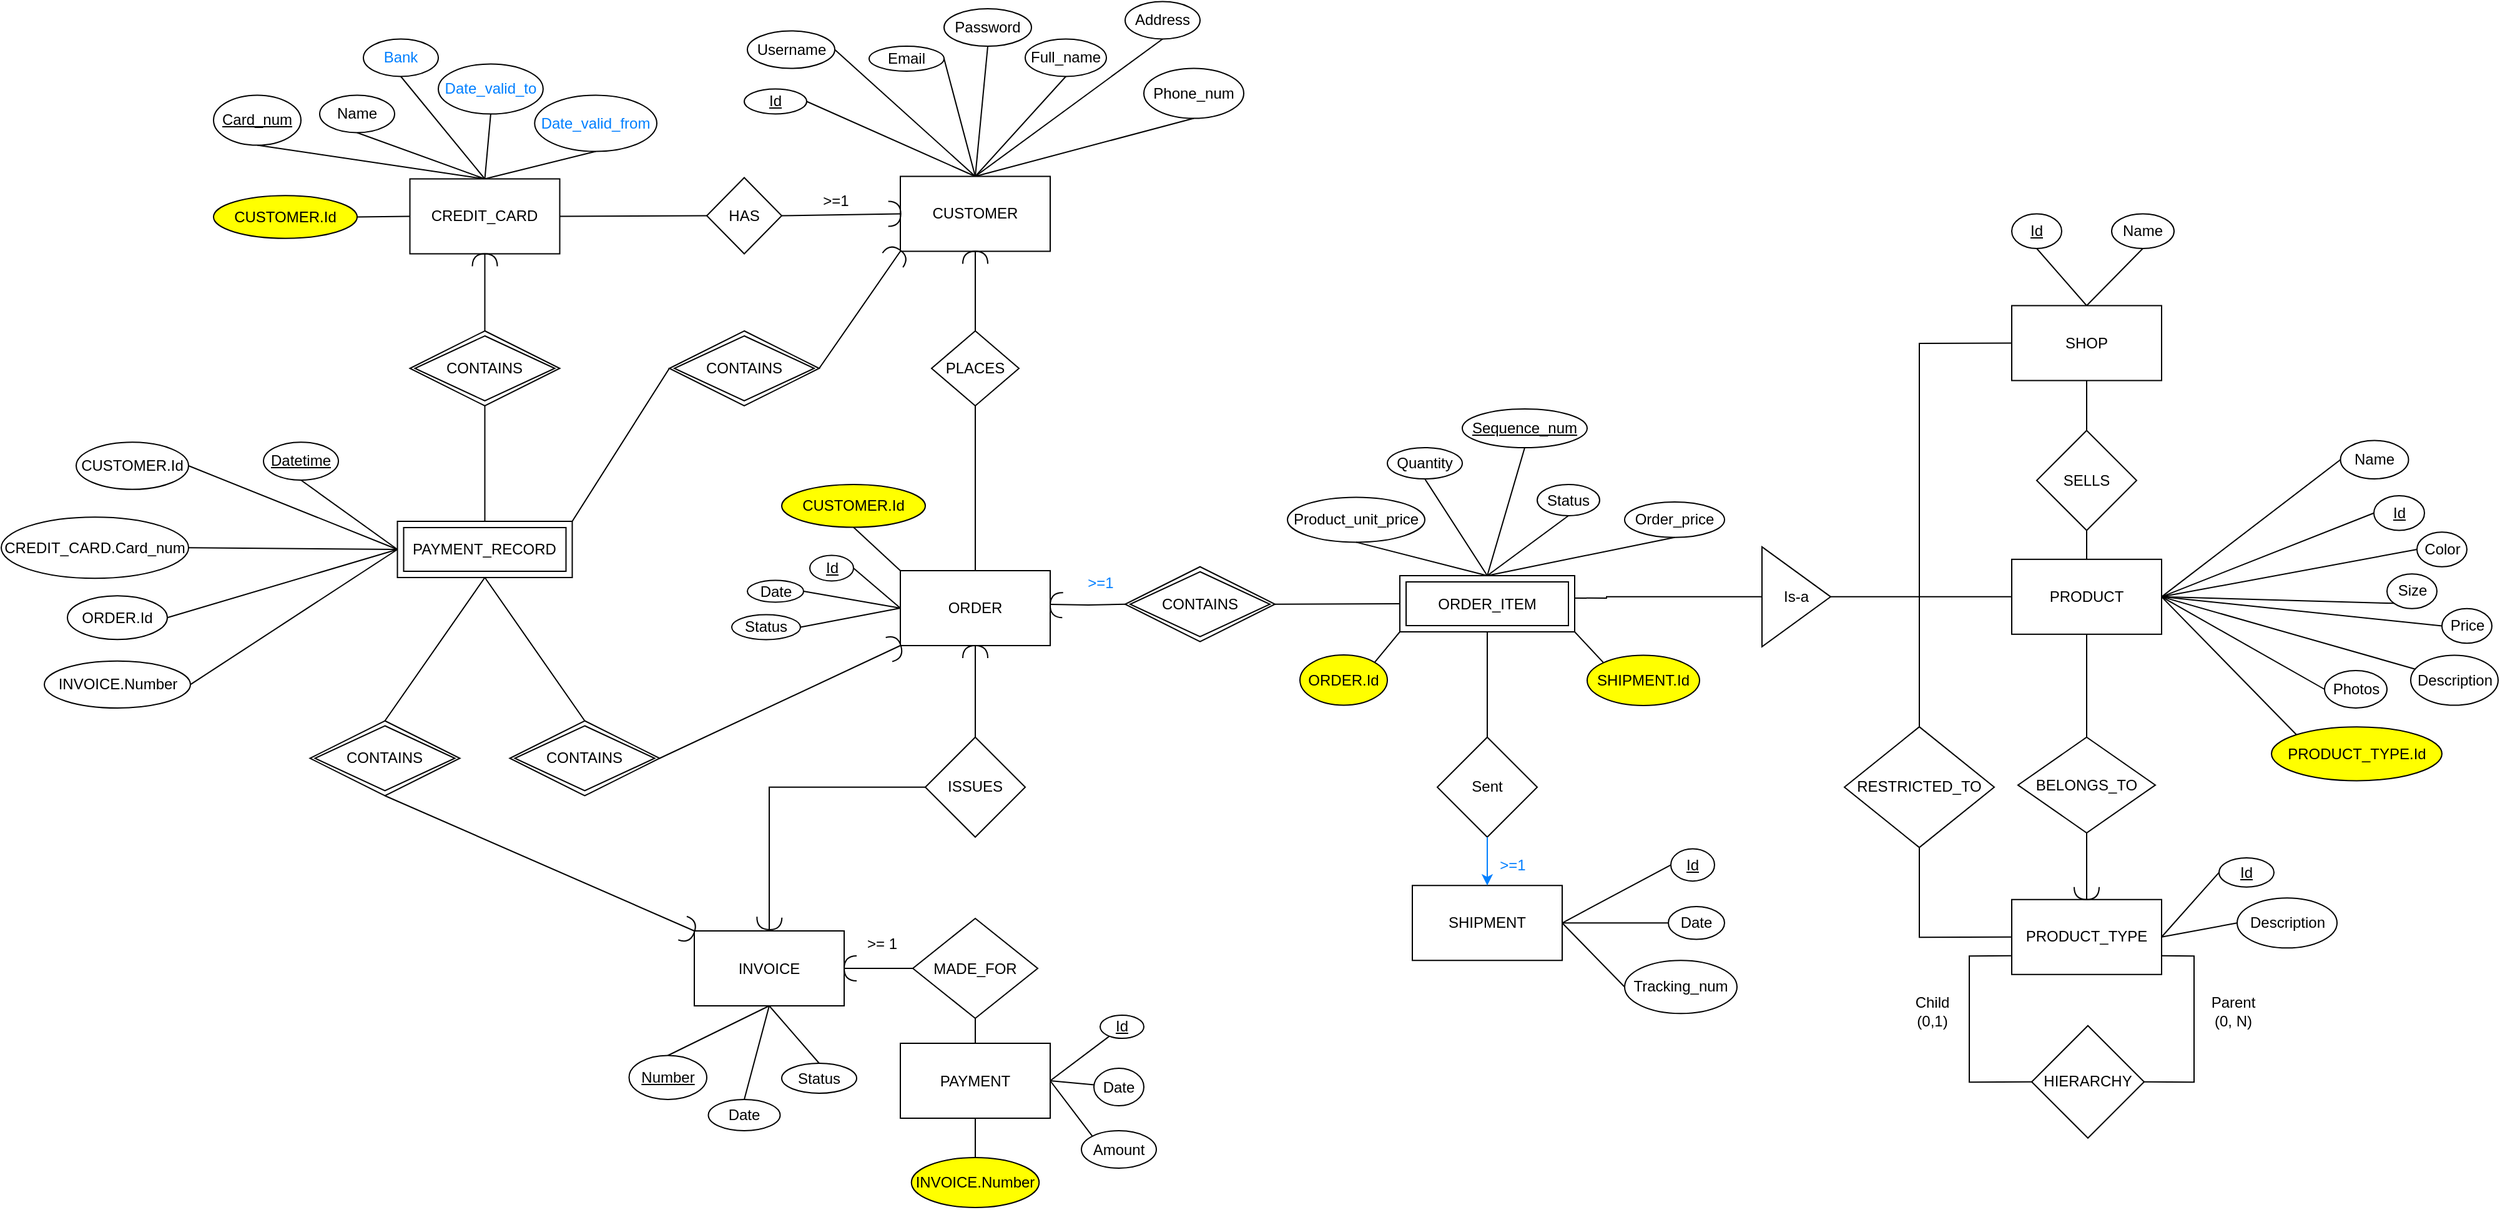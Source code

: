 <mxfile version="14.9.6" type="device"><diagram name="Page-1" id="e7e014a7-5840-1c2e-5031-d8a46d1fe8dd"><mxGraphModel dx="3764" dy="1518" grid="1" gridSize="10" guides="1" tooltips="1" connect="1" arrows="1" fold="1" page="1" pageScale="1" pageWidth="1169" pageHeight="826" background="none" math="0" shadow="0"><root><mxCell id="0"/><mxCell id="1" parent="0"/><mxCell id="BIAA3tRsBqz8I-IRi0Bk-136" style="edgeStyle=none;orthogonalLoop=1;jettySize=auto;html=1;exitX=0.5;exitY=0;exitDx=0;exitDy=0;entryX=0.5;entryY=1;entryDx=0;entryDy=0;endArrow=none;" parent="1" source="BIAA3tRsBqz8I-IRi0Bk-1" target="BIAA3tRsBqz8I-IRi0Bk-128" edge="1"><mxGeometry relative="1" as="geometry"/></mxCell><mxCell id="BIAA3tRsBqz8I-IRi0Bk-182" style="edgeStyle=none;orthogonalLoop=1;jettySize=auto;html=1;exitX=0.5;exitY=0;exitDx=0;exitDy=0;entryX=0.5;entryY=1;entryDx=0;entryDy=0;endArrow=none;" parent="1" source="BIAA3tRsBqz8I-IRi0Bk-1" target="BIAA3tRsBqz8I-IRi0Bk-129" edge="1"><mxGeometry relative="1" as="geometry"/></mxCell><mxCell id="BIAA3tRsBqz8I-IRi0Bk-184" style="edgeStyle=none;orthogonalLoop=1;jettySize=auto;html=1;exitX=0.5;exitY=0;exitDx=0;exitDy=0;entryX=1;entryY=0.5;entryDx=0;entryDy=0;endArrow=none;" parent="1" source="BIAA3tRsBqz8I-IRi0Bk-1" target="BIAA3tRsBqz8I-IRi0Bk-27" edge="1"><mxGeometry relative="1" as="geometry"/></mxCell><mxCell id="BIAA3tRsBqz8I-IRi0Bk-187" style="edgeStyle=none;orthogonalLoop=1;jettySize=auto;html=1;exitX=0.5;exitY=0;exitDx=0;exitDy=0;entryX=1;entryY=0.5;entryDx=0;entryDy=0;endArrow=none;" parent="1" source="BIAA3tRsBqz8I-IRi0Bk-1" target="BIAA3tRsBqz8I-IRi0Bk-26" edge="1"><mxGeometry relative="1" as="geometry"/></mxCell><mxCell id="BIAA3tRsBqz8I-IRi0Bk-188" style="edgeStyle=none;orthogonalLoop=1;jettySize=auto;html=1;exitX=0.5;exitY=0;exitDx=0;exitDy=0;entryX=0.5;entryY=1;entryDx=0;entryDy=0;endArrow=none;" parent="1" source="BIAA3tRsBqz8I-IRi0Bk-1" target="BIAA3tRsBqz8I-IRi0Bk-130" edge="1"><mxGeometry relative="1" as="geometry"/></mxCell><mxCell id="BIAA3tRsBqz8I-IRi0Bk-189" style="edgeStyle=none;orthogonalLoop=1;jettySize=auto;html=1;exitX=0.5;exitY=0;exitDx=0;exitDy=0;entryX=1;entryY=0.5;entryDx=0;entryDy=0;endArrow=none;" parent="1" source="BIAA3tRsBqz8I-IRi0Bk-1" target="BIAA3tRsBqz8I-IRi0Bk-6" edge="1"><mxGeometry relative="1" as="geometry"/></mxCell><mxCell id="BIAA3tRsBqz8I-IRi0Bk-190" style="edgeStyle=none;orthogonalLoop=1;jettySize=auto;html=1;exitX=0.5;exitY=0;exitDx=0;exitDy=0;entryX=0.5;entryY=1;entryDx=0;entryDy=0;endArrow=none;" parent="1" source="BIAA3tRsBqz8I-IRi0Bk-1" target="BIAA3tRsBqz8I-IRi0Bk-127" edge="1"><mxGeometry relative="1" as="geometry"/></mxCell><mxCell id="BIAA3tRsBqz8I-IRi0Bk-1" value="CUSTOMER" style="rounded=0;whiteSpace=wrap;html=1;" parent="1" vertex="1"><mxGeometry x="-50" y="154.25" width="120" height="60" as="geometry"/></mxCell><mxCell id="BIAA3tRsBqz8I-IRi0Bk-219" style="edgeStyle=none;orthogonalLoop=1;jettySize=auto;html=1;exitX=0;exitY=0.5;exitDx=0;exitDy=0;entryX=1;entryY=0.5;entryDx=0;entryDy=0;endArrow=none;" parent="1" source="BIAA3tRsBqz8I-IRi0Bk-3" target="BIAA3tRsBqz8I-IRi0Bk-5" edge="1"><mxGeometry relative="1" as="geometry"/></mxCell><mxCell id="BIAA3tRsBqz8I-IRi0Bk-3" value="HAS" style="rhombus;whiteSpace=wrap;html=1;" parent="1" vertex="1"><mxGeometry x="-205" y="155.25" width="60" height="61" as="geometry"/></mxCell><mxCell id="BIAA3tRsBqz8I-IRi0Bk-220" style="edgeStyle=none;orthogonalLoop=1;jettySize=auto;html=1;exitX=0.5;exitY=0;exitDx=0;exitDy=0;entryX=0.5;entryY=1;entryDx=0;entryDy=0;endArrow=none;" parent="1" source="BIAA3tRsBqz8I-IRi0Bk-5" target="BIAA3tRsBqz8I-IRi0Bk-33" edge="1"><mxGeometry relative="1" as="geometry"/></mxCell><mxCell id="BIAA3tRsBqz8I-IRi0Bk-221" style="edgeStyle=none;orthogonalLoop=1;jettySize=auto;html=1;exitX=0.5;exitY=0;exitDx=0;exitDy=0;entryX=0.5;entryY=1;entryDx=0;entryDy=0;endArrow=none;" parent="1" source="BIAA3tRsBqz8I-IRi0Bk-5" target="BIAA3tRsBqz8I-IRi0Bk-31" edge="1"><mxGeometry relative="1" as="geometry"/></mxCell><mxCell id="d9PDwLTGwNbEm6WTe5Uz-7" style="edgeStyle=none;orthogonalLoop=1;jettySize=auto;html=1;exitX=0.5;exitY=0;exitDx=0;exitDy=0;entryX=0.5;entryY=1;entryDx=0;entryDy=0;endArrow=none;" parent="1" source="BIAA3tRsBqz8I-IRi0Bk-5" target="d9PDwLTGwNbEm6WTe5Uz-3" edge="1"><mxGeometry relative="1" as="geometry"/></mxCell><mxCell id="iurEXQxwHKVmv0Fb5syX-6" style="edgeStyle=none;orthogonalLoop=1;jettySize=auto;html=1;exitX=0;exitY=0.5;exitDx=0;exitDy=0;entryX=1;entryY=0.5;entryDx=0;entryDy=0;endArrow=none;" edge="1" parent="1" source="BIAA3tRsBqz8I-IRi0Bk-5" target="iurEXQxwHKVmv0Fb5syX-3"><mxGeometry relative="1" as="geometry"/></mxCell><mxCell id="BIAA3tRsBqz8I-IRi0Bk-5" value="CREDIT_CARD" style="rounded=0;whiteSpace=wrap;html=1;" parent="1" vertex="1"><mxGeometry x="-442.75" y="156.25" width="120" height="60" as="geometry"/></mxCell><mxCell id="BIAA3tRsBqz8I-IRi0Bk-6" value="&lt;u&gt;Id&lt;/u&gt;" style="ellipse;whiteSpace=wrap;html=1;" parent="1" vertex="1"><mxGeometry x="-175" y="84.25" width="50" height="20" as="geometry"/></mxCell><mxCell id="BIAA3tRsBqz8I-IRi0Bk-154" style="edgeStyle=none;orthogonalLoop=1;jettySize=auto;html=1;exitX=1;exitY=0.5;exitDx=0;exitDy=0;entryX=0;entryY=0.5;entryDx=0;entryDy=0;endArrow=none;" parent="1" source="BIAA3tRsBqz8I-IRi0Bk-7" target="BIAA3tRsBqz8I-IRi0Bk-153" edge="1"><mxGeometry relative="1" as="geometry"/></mxCell><mxCell id="d9PDwLTGwNbEm6WTe5Uz-41" style="edgeStyle=none;rounded=0;orthogonalLoop=1;jettySize=auto;html=1;exitX=0.5;exitY=1;exitDx=0;exitDy=0;entryX=0.5;entryY=0;entryDx=0;entryDy=0;endArrow=none;" parent="1" source="BIAA3tRsBqz8I-IRi0Bk-7" target="BIAA3tRsBqz8I-IRi0Bk-12" edge="1"><mxGeometry relative="1" as="geometry"/></mxCell><mxCell id="iurEXQxwHKVmv0Fb5syX-20" style="edgeStyle=none;orthogonalLoop=1;jettySize=auto;html=1;exitX=1;exitY=0.5;exitDx=0;exitDy=0;entryX=0;entryY=0;entryDx=0;entryDy=0;endArrow=none;" edge="1" parent="1" source="BIAA3tRsBqz8I-IRi0Bk-7" target="iurEXQxwHKVmv0Fb5syX-18"><mxGeometry relative="1" as="geometry"/></mxCell><mxCell id="BIAA3tRsBqz8I-IRi0Bk-7" value="PRODUCT" style="rounded=0;whiteSpace=wrap;html=1;" parent="1" vertex="1"><mxGeometry x="840" y="460.92" width="120" height="60" as="geometry"/></mxCell><mxCell id="d9PDwLTGwNbEm6WTe5Uz-26" style="edgeStyle=none;rounded=0;orthogonalLoop=1;jettySize=auto;html=1;exitX=0;exitY=0.5;exitDx=0;exitDy=0;entryX=0.5;entryY=0;entryDx=0;entryDy=0;endArrow=none;" parent="1" source="BIAA3tRsBqz8I-IRi0Bk-8" target="BIAA3tRsBqz8I-IRi0Bk-22" edge="1"><mxGeometry relative="1" as="geometry"><Array as="points"><mxPoint x="766" y="288"/></Array></mxGeometry></mxCell><mxCell id="d9PDwLTGwNbEm6WTe5Uz-32" style="edgeStyle=none;rounded=0;orthogonalLoop=1;jettySize=auto;html=1;exitX=0.5;exitY=0;exitDx=0;exitDy=0;entryX=0.5;entryY=1;entryDx=0;entryDy=0;endArrow=none;" parent="1" source="BIAA3tRsBqz8I-IRi0Bk-8" target="BIAA3tRsBqz8I-IRi0Bk-37" edge="1"><mxGeometry relative="1" as="geometry"/></mxCell><mxCell id="d9PDwLTGwNbEm6WTe5Uz-33" style="edgeStyle=none;rounded=0;orthogonalLoop=1;jettySize=auto;html=1;exitX=0.5;exitY=0;exitDx=0;exitDy=0;entryX=0.5;entryY=1;entryDx=0;entryDy=0;endArrow=none;" parent="1" source="BIAA3tRsBqz8I-IRi0Bk-8" target="BIAA3tRsBqz8I-IRi0Bk-151" edge="1"><mxGeometry relative="1" as="geometry"/></mxCell><mxCell id="BIAA3tRsBqz8I-IRi0Bk-8" value="SHOP" style="rounded=0;whiteSpace=wrap;html=1;" parent="1" vertex="1"><mxGeometry x="840" y="257.75" width="120" height="60" as="geometry"/></mxCell><mxCell id="BIAA3tRsBqz8I-IRi0Bk-9" value="SELLS" style="rhombus;whiteSpace=wrap;html=1;" parent="1" vertex="1"><mxGeometry x="860" y="357.75" width="80" height="80" as="geometry"/></mxCell><mxCell id="BIAA3tRsBqz8I-IRi0Bk-10" value="" style="endArrow=none;html=1;entryX=0.5;entryY=1;entryDx=0;entryDy=0;exitX=0.5;exitY=0;exitDx=0;exitDy=0;" parent="1" source="BIAA3tRsBqz8I-IRi0Bk-9" target="BIAA3tRsBqz8I-IRi0Bk-8" edge="1"><mxGeometry width="50" height="50" relative="1" as="geometry"><mxPoint x="880" y="347.75" as="sourcePoint"/><mxPoint x="930" y="297.75" as="targetPoint"/></mxGeometry></mxCell><mxCell id="BIAA3tRsBqz8I-IRi0Bk-11" value="" style="endArrow=none;html=1;entryX=0.5;entryY=1;entryDx=0;entryDy=0;exitX=0.5;exitY=0;exitDx=0;exitDy=0;" parent="1" source="BIAA3tRsBqz8I-IRi0Bk-7" target="BIAA3tRsBqz8I-IRi0Bk-9" edge="1"><mxGeometry width="50" height="50" relative="1" as="geometry"><mxPoint x="890" y="467.75" as="sourcePoint"/><mxPoint x="940" y="417.75" as="targetPoint"/></mxGeometry></mxCell><mxCell id="BIAA3tRsBqz8I-IRi0Bk-12" value="&lt;font&gt;BELONGS_TO&lt;/font&gt;" style="rhombus;whiteSpace=wrap;html=1;" parent="1" vertex="1"><mxGeometry x="845" y="603.38" width="110" height="76.62" as="geometry"/></mxCell><mxCell id="d9PDwLTGwNbEm6WTe5Uz-30" style="edgeStyle=none;rounded=0;orthogonalLoop=1;jettySize=auto;html=1;exitX=1;exitY=0.5;exitDx=0;exitDy=0;entryX=0;entryY=0.5;entryDx=0;entryDy=0;endArrow=none;" parent="1" source="BIAA3tRsBqz8I-IRi0Bk-13" target="BIAA3tRsBqz8I-IRi0Bk-50" edge="1"><mxGeometry relative="1" as="geometry"/></mxCell><mxCell id="d9PDwLTGwNbEm6WTe5Uz-31" style="edgeStyle=none;rounded=0;orthogonalLoop=1;jettySize=auto;html=1;exitX=1;exitY=0.5;exitDx=0;exitDy=0;entryX=0;entryY=0.5;entryDx=0;entryDy=0;endArrow=none;" parent="1" source="BIAA3tRsBqz8I-IRi0Bk-13" target="BIAA3tRsBqz8I-IRi0Bk-52" edge="1"><mxGeometry relative="1" as="geometry"/></mxCell><mxCell id="BIAA3tRsBqz8I-IRi0Bk-13" value="PRODUCT_TYPE" style="rounded=0;whiteSpace=wrap;html=1;" parent="1" vertex="1"><mxGeometry x="840" y="733.38" width="120" height="60" as="geometry"/></mxCell><mxCell id="d9PDwLTGwNbEm6WTe5Uz-28" style="edgeStyle=none;rounded=0;orthogonalLoop=1;jettySize=auto;html=1;exitX=0;exitY=0.5;exitDx=0;exitDy=0;entryX=0;entryY=0.75;entryDx=0;entryDy=0;endArrow=none;" parent="1" source="BIAA3tRsBqz8I-IRi0Bk-18" target="BIAA3tRsBqz8I-IRi0Bk-13" edge="1"><mxGeometry relative="1" as="geometry"><Array as="points"><mxPoint x="806" y="879.63"/><mxPoint x="806" y="778.63"/></Array></mxGeometry></mxCell><mxCell id="d9PDwLTGwNbEm6WTe5Uz-29" style="edgeStyle=none;rounded=0;orthogonalLoop=1;jettySize=auto;html=1;exitX=1;exitY=0.5;exitDx=0;exitDy=0;entryX=1;entryY=0.75;entryDx=0;entryDy=0;endArrow=none;" parent="1" source="BIAA3tRsBqz8I-IRi0Bk-18" target="BIAA3tRsBqz8I-IRi0Bk-13" edge="1"><mxGeometry relative="1" as="geometry"><Array as="points"><mxPoint x="986" y="879.63"/><mxPoint x="986" y="778.63"/></Array></mxGeometry></mxCell><mxCell id="BIAA3tRsBqz8I-IRi0Bk-18" value="&lt;font&gt;HIERARCHY&lt;/font&gt;" style="rhombus;whiteSpace=wrap;html=1;" parent="1" vertex="1"><mxGeometry x="856" y="834.38" width="90" height="90" as="geometry"/></mxCell><mxCell id="BIAA3tRsBqz8I-IRi0Bk-20" value="Child&lt;br&gt;(0,1)" style="text;html=1;align=center;verticalAlign=middle;resizable=0;points=[];autosize=1;strokeColor=none;fillColor=none;" parent="1" vertex="1"><mxGeometry x="756" y="808.38" width="40" height="30" as="geometry"/></mxCell><mxCell id="BIAA3tRsBqz8I-IRi0Bk-21" value="Parent&lt;br&gt;(0, N)" style="text;html=1;align=center;verticalAlign=middle;resizable=0;points=[];autosize=1;strokeColor=none;fillColor=none;" parent="1" vertex="1"><mxGeometry x="992" y="808.38" width="50" height="30" as="geometry"/></mxCell><mxCell id="d9PDwLTGwNbEm6WTe5Uz-27" style="edgeStyle=none;rounded=0;orthogonalLoop=1;jettySize=auto;html=1;exitX=0.5;exitY=1;exitDx=0;exitDy=0;entryX=0;entryY=0.5;entryDx=0;entryDy=0;endArrow=none;" parent="1" source="BIAA3tRsBqz8I-IRi0Bk-22" target="BIAA3tRsBqz8I-IRi0Bk-13" edge="1"><mxGeometry relative="1" as="geometry"><Array as="points"><mxPoint x="766" y="763.63"/></Array></mxGeometry></mxCell><mxCell id="BIAA3tRsBqz8I-IRi0Bk-22" value="RESTRICTED_TO" style="rhombus;whiteSpace=wrap;html=1;" parent="1" vertex="1"><mxGeometry x="706" y="595.07" width="120" height="96.62" as="geometry"/></mxCell><mxCell id="BIAA3tRsBqz8I-IRi0Bk-23" value="&amp;gt;=1&lt;br&gt;" style="text;html=1;align=center;verticalAlign=middle;resizable=0;points=[];autosize=1;strokeColor=none;fillColor=none;" parent="1" vertex="1"><mxGeometry x="-122.5" y="164.25" width="40" height="20" as="geometry"/></mxCell><mxCell id="BIAA3tRsBqz8I-IRi0Bk-26" value="Username" style="ellipse;whiteSpace=wrap;html=1;" parent="1" vertex="1"><mxGeometry x="-172.5" y="37.75" width="70" height="30" as="geometry"/></mxCell><mxCell id="BIAA3tRsBqz8I-IRi0Bk-27" value="Email" style="ellipse;whiteSpace=wrap;html=1;" parent="1" vertex="1"><mxGeometry x="-75" y="50" width="60" height="20" as="geometry"/></mxCell><mxCell id="BIAA3tRsBqz8I-IRi0Bk-31" value="&lt;u&gt;Card_num&lt;/u&gt;" style="ellipse;whiteSpace=wrap;html=1;" parent="1" vertex="1"><mxGeometry x="-600" y="89.25" width="70" height="40" as="geometry"/></mxCell><mxCell id="BIAA3tRsBqz8I-IRi0Bk-33" value="Name" style="ellipse;whiteSpace=wrap;html=1;" parent="1" vertex="1"><mxGeometry x="-515" y="89.25" width="60" height="30" as="geometry"/></mxCell><mxCell id="BIAA3tRsBqz8I-IRi0Bk-37" value="&lt;u&gt;Id&lt;/u&gt;" style="ellipse;whiteSpace=wrap;html=1;rounded=0;" parent="1" vertex="1"><mxGeometry x="840" y="184.25" width="40" height="27.75" as="geometry"/></mxCell><mxCell id="BIAA3tRsBqz8I-IRi0Bk-39" value="Name" style="ellipse;whiteSpace=wrap;html=1;" parent="1" vertex="1"><mxGeometry x="1103.25" y="365.75" width="54.5" height="30.75" as="geometry"/></mxCell><mxCell id="BIAA3tRsBqz8I-IRi0Bk-40" value="Color" style="ellipse;whiteSpace=wrap;html=1;" parent="1" vertex="1"><mxGeometry x="1164.5" y="439.12" width="40" height="27.75" as="geometry"/></mxCell><mxCell id="BIAA3tRsBqz8I-IRi0Bk-41" value="Description" style="ellipse;whiteSpace=wrap;html=1;" parent="1" vertex="1"><mxGeometry x="1159.5" y="537.75" width="70" height="40" as="geometry"/></mxCell><mxCell id="BIAA3tRsBqz8I-IRi0Bk-42" value="Size" style="ellipse;whiteSpace=wrap;html=1;" parent="1" vertex="1"><mxGeometry x="1140.5" y="472.62" width="40" height="27.75" as="geometry"/></mxCell><mxCell id="BIAA3tRsBqz8I-IRi0Bk-43" value="&lt;u&gt;Id&lt;/u&gt;" style="ellipse;whiteSpace=wrap;html=1;" parent="1" vertex="1"><mxGeometry x="1130" y="410" width="40.5" height="27.75" as="geometry"/></mxCell><mxCell id="BIAA3tRsBqz8I-IRi0Bk-45" value="" style="endArrow=none;html=1;entryX=0;entryY=0.5;entryDx=0;entryDy=0;exitX=1;exitY=0.5;exitDx=0;exitDy=0;" parent="1" source="BIAA3tRsBqz8I-IRi0Bk-7" target="BIAA3tRsBqz8I-IRi0Bk-39" edge="1"><mxGeometry width="50" height="50" relative="1" as="geometry"><mxPoint x="920" y="487.75" as="sourcePoint"/><mxPoint x="970" y="437.75" as="targetPoint"/></mxGeometry></mxCell><mxCell id="BIAA3tRsBqz8I-IRi0Bk-46" value="" style="endArrow=none;html=1;exitX=1;exitY=0.5;exitDx=0;exitDy=0;entryX=0;entryY=0.5;entryDx=0;entryDy=0;" parent="1" source="BIAA3tRsBqz8I-IRi0Bk-7" target="BIAA3tRsBqz8I-IRi0Bk-43" edge="1"><mxGeometry width="50" height="50" relative="1" as="geometry"><mxPoint x="1020" y="507.75" as="sourcePoint"/><mxPoint x="1070" y="457.75" as="targetPoint"/></mxGeometry></mxCell><mxCell id="BIAA3tRsBqz8I-IRi0Bk-47" value="" style="endArrow=none;html=1;entryX=0;entryY=0.5;entryDx=0;entryDy=0;exitX=1;exitY=0.5;exitDx=0;exitDy=0;" parent="1" source="BIAA3tRsBqz8I-IRi0Bk-7" target="BIAA3tRsBqz8I-IRi0Bk-40" edge="1"><mxGeometry width="50" height="50" relative="1" as="geometry"><mxPoint x="960" y="497.75" as="sourcePoint"/><mxPoint x="1110" y="407.75" as="targetPoint"/></mxGeometry></mxCell><mxCell id="BIAA3tRsBqz8I-IRi0Bk-48" value="" style="endArrow=none;html=1;entryX=0;entryY=1;entryDx=0;entryDy=0;exitX=1;exitY=0.5;exitDx=0;exitDy=0;" parent="1" source="BIAA3tRsBqz8I-IRi0Bk-7" target="BIAA3tRsBqz8I-IRi0Bk-42" edge="1"><mxGeometry width="50" height="50" relative="1" as="geometry"><mxPoint x="970" y="507.75" as="sourcePoint"/><mxPoint x="1070" y="472.75" as="targetPoint"/></mxGeometry></mxCell><mxCell id="BIAA3tRsBqz8I-IRi0Bk-49" value="" style="endArrow=none;html=1;exitX=1;exitY=0.5;exitDx=0;exitDy=0;" parent="1" source="BIAA3tRsBqz8I-IRi0Bk-7" target="BIAA3tRsBqz8I-IRi0Bk-41" edge="1"><mxGeometry width="50" height="50" relative="1" as="geometry"><mxPoint x="970" y="497.75" as="sourcePoint"/><mxPoint x="1137.322" y="473.357" as="targetPoint"/></mxGeometry></mxCell><mxCell id="BIAA3tRsBqz8I-IRi0Bk-50" value="&lt;u&gt;Id&lt;/u&gt;" style="ellipse;whiteSpace=wrap;html=1;" parent="1" vertex="1"><mxGeometry x="1006" y="700" width="44" height="23.38" as="geometry"/></mxCell><mxCell id="BIAA3tRsBqz8I-IRi0Bk-52" value="Description" style="ellipse;whiteSpace=wrap;html=1;" parent="1" vertex="1"><mxGeometry x="1020.5" y="732.13" width="80" height="40" as="geometry"/></mxCell><mxCell id="BIAA3tRsBqz8I-IRi0Bk-54" value="Photos" style="ellipse;whiteSpace=wrap;html=1;" parent="1" vertex="1"><mxGeometry x="1090.5" y="550" width="50" height="30" as="geometry"/></mxCell><mxCell id="BIAA3tRsBqz8I-IRi0Bk-55" value="" style="endArrow=none;html=1;exitX=1;exitY=0.5;exitDx=0;exitDy=0;entryX=0;entryY=0.5;entryDx=0;entryDy=0;" parent="1" source="BIAA3tRsBqz8I-IRi0Bk-7" target="BIAA3tRsBqz8I-IRi0Bk-54" edge="1"><mxGeometry width="50" height="50" relative="1" as="geometry"><mxPoint x="970" y="507.75" as="sourcePoint"/><mxPoint x="1120" y="507.75" as="targetPoint"/></mxGeometry></mxCell><mxCell id="ZvNZ9_FlC1upSQAxGc2a-94" style="edgeStyle=orthogonalEdgeStyle;rounded=0;orthogonalLoop=1;jettySize=auto;html=1;endArrow=none;endFill=0;" parent="1" target="ZvNZ9_FlC1upSQAxGc2a-93" edge="1"><mxGeometry relative="1" as="geometry"><mxPoint x="70" y="497" as="sourcePoint"/></mxGeometry></mxCell><mxCell id="d9PDwLTGwNbEm6WTe5Uz-13" style="edgeStyle=none;orthogonalLoop=1;jettySize=auto;html=1;exitX=0;exitY=0.5;exitDx=0;exitDy=0;entryX=1;entryY=0.5;entryDx=0;entryDy=0;endArrow=none;" parent="1" source="BIAA3tRsBqz8I-IRi0Bk-59" target="d9PDwLTGwNbEm6WTe5Uz-11" edge="1"><mxGeometry relative="1" as="geometry"/></mxCell><mxCell id="iurEXQxwHKVmv0Fb5syX-10" style="edgeStyle=none;orthogonalLoop=1;jettySize=auto;html=1;exitX=0;exitY=0;exitDx=0;exitDy=0;entryX=0.5;entryY=1;entryDx=0;entryDy=0;endArrow=none;" edge="1" parent="1" source="BIAA3tRsBqz8I-IRi0Bk-59" target="iurEXQxwHKVmv0Fb5syX-9"><mxGeometry relative="1" as="geometry"/></mxCell><mxCell id="BIAA3tRsBqz8I-IRi0Bk-59" value="ORDER" style="rounded=0;whiteSpace=wrap;html=1;" parent="1" vertex="1"><mxGeometry x="-50" y="470" width="120" height="60" as="geometry"/></mxCell><mxCell id="BIAA3tRsBqz8I-IRi0Bk-60" value="PLACES" style="rhombus;whiteSpace=wrap;html=1;" parent="1" vertex="1"><mxGeometry x="-25" y="278" width="70" height="60" as="geometry"/></mxCell><mxCell id="BIAA3tRsBqz8I-IRi0Bk-63" value="" style="endArrow=none;html=1;exitX=0.5;exitY=0;exitDx=0;exitDy=0;entryX=0.5;entryY=1;entryDx=0;entryDy=0;" parent="1" source="BIAA3tRsBqz8I-IRi0Bk-59" target="BIAA3tRsBqz8I-IRi0Bk-60" edge="1"><mxGeometry width="50" height="50" relative="1" as="geometry"><mxPoint x="-10" y="520" as="sourcePoint"/><mxPoint x="40" y="470" as="targetPoint"/></mxGeometry></mxCell><mxCell id="BIAA3tRsBqz8I-IRi0Bk-64" value="Status" style="ellipse;whiteSpace=wrap;html=1;" parent="1" vertex="1"><mxGeometry x="-185" y="505.25" width="55" height="20" as="geometry"/></mxCell><mxCell id="BIAA3tRsBqz8I-IRi0Bk-65" value="" style="endArrow=none;html=1;entryX=1;entryY=0.5;entryDx=0;entryDy=0;exitX=0;exitY=0.5;exitDx=0;exitDy=0;" parent="1" source="BIAA3tRsBqz8I-IRi0Bk-59" target="BIAA3tRsBqz8I-IRi0Bk-64" edge="1"><mxGeometry width="50" height="50" relative="1" as="geometry"><mxPoint x="-140" y="620" as="sourcePoint"/><mxPoint x="-90" y="570" as="targetPoint"/></mxGeometry></mxCell><mxCell id="BIAA3tRsBqz8I-IRi0Bk-68" value="&lt;u&gt;Sequence_num&lt;/u&gt;" style="ellipse;whiteSpace=wrap;html=1;" parent="1" vertex="1"><mxGeometry x="400" y="340.5" width="100" height="31" as="geometry"/></mxCell><mxCell id="BIAA3tRsBqz8I-IRi0Bk-74" style="edgeStyle=orthogonalEdgeStyle;rounded=0;orthogonalLoop=1;jettySize=auto;html=1;exitX=1;exitY=0.5;exitDx=0;exitDy=0;endArrow=none;endFill=0;" parent="1" target="BIAA3tRsBqz8I-IRi0Bk-79" edge="1"><mxGeometry relative="1" as="geometry"><mxPoint x="390" y="491.5" as="sourcePoint"/></mxGeometry></mxCell><mxCell id="BIAA3tRsBqz8I-IRi0Bk-77" value="Order_price" style="ellipse;whiteSpace=wrap;html=1;fillColor=#FFFFFF;" parent="1" vertex="1"><mxGeometry x="530" y="415" width="80" height="28.38" as="geometry"/></mxCell><mxCell id="d9PDwLTGwNbEm6WTe5Uz-34" style="edgeStyle=none;rounded=0;orthogonalLoop=1;jettySize=auto;html=1;exitX=1;exitY=0.5;exitDx=0;exitDy=0;entryX=0;entryY=0.5;entryDx=0;entryDy=0;endArrow=none;" parent="1" source="BIAA3tRsBqz8I-IRi0Bk-79" target="BIAA3tRsBqz8I-IRi0Bk-7" edge="1"><mxGeometry relative="1" as="geometry"/></mxCell><mxCell id="BIAA3tRsBqz8I-IRi0Bk-79" value="Is-a" style="triangle;whiteSpace=wrap;html=1;strokeColor=#000000;fillColor=#FFFFFF;" parent="1" vertex="1"><mxGeometry x="640" y="450.92" width="55" height="80" as="geometry"/></mxCell><mxCell id="BIAA3tRsBqz8I-IRi0Bk-81" value="ISSUES" style="rhombus;whiteSpace=wrap;html=1;rounded=0;" parent="1" vertex="1"><mxGeometry x="-30" y="603.38" width="80" height="80" as="geometry"/></mxCell><mxCell id="BIAA3tRsBqz8I-IRi0Bk-175" style="edgeStyle=none;orthogonalLoop=1;jettySize=auto;html=1;exitX=0.5;exitY=1;exitDx=0;exitDy=0;entryX=0.5;entryY=0;entryDx=0;entryDy=0;endArrow=none;" parent="1" source="BIAA3tRsBqz8I-IRi0Bk-86" target="BIAA3tRsBqz8I-IRi0Bk-97" edge="1"><mxGeometry relative="1" as="geometry"/></mxCell><mxCell id="d9PDwLTGwNbEm6WTe5Uz-23" style="edgeStyle=none;rounded=0;orthogonalLoop=1;jettySize=auto;html=1;exitX=0.5;exitY=1;exitDx=0;exitDy=0;entryX=0.5;entryY=0;entryDx=0;entryDy=0;endArrow=none;" parent="1" source="BIAA3tRsBqz8I-IRi0Bk-86" target="BIAA3tRsBqz8I-IRi0Bk-96" edge="1"><mxGeometry relative="1" as="geometry"/></mxCell><mxCell id="BIAA3tRsBqz8I-IRi0Bk-86" value="INVOICE" style="whiteSpace=wrap;html=1;rounded=0;" parent="1" vertex="1"><mxGeometry x="-215" y="758.5" width="120" height="60" as="geometry"/></mxCell><mxCell id="d9PDwLTGwNbEm6WTe5Uz-24" style="edgeStyle=none;rounded=0;orthogonalLoop=1;jettySize=auto;html=1;exitX=0.5;exitY=0;exitDx=0;exitDy=0;entryX=0.5;entryY=1;entryDx=0;entryDy=0;endArrow=none;" parent="1" source="BIAA3tRsBqz8I-IRi0Bk-89" target="BIAA3tRsBqz8I-IRi0Bk-86" edge="1"><mxGeometry relative="1" as="geometry"/></mxCell><mxCell id="BIAA3tRsBqz8I-IRi0Bk-89" value="&lt;u&gt;Number&lt;/u&gt;" style="ellipse;whiteSpace=wrap;html=1;rounded=0;" parent="1" vertex="1"><mxGeometry x="-267.25" y="858.25" width="62.25" height="35.25" as="geometry"/></mxCell><mxCell id="BIAA3tRsBqz8I-IRi0Bk-90" value="" style="rounded=0;orthogonalLoop=1;jettySize=auto;html=1;endArrow=none;endFill=0;exitX=1;exitY=0.5;exitDx=0;exitDy=0;" parent="1" source="BIAA3tRsBqz8I-IRi0Bk-95" target="BIAA3tRsBqz8I-IRi0Bk-98" edge="1"><mxGeometry relative="1" as="geometry"/></mxCell><mxCell id="BIAA3tRsBqz8I-IRi0Bk-92" style="rounded=0;orthogonalLoop=1;jettySize=auto;html=1;exitX=1;exitY=0.5;exitDx=0;exitDy=0;entryX=0;entryY=0;entryDx=0;entryDy=0;endArrow=none;endFill=0;" parent="1" source="BIAA3tRsBqz8I-IRi0Bk-95" target="BIAA3tRsBqz8I-IRi0Bk-116" edge="1"><mxGeometry relative="1" as="geometry"/></mxCell><mxCell id="BIAA3tRsBqz8I-IRi0Bk-94" value="" style="edgeStyle=none;rounded=0;orthogonalLoop=1;jettySize=auto;html=1;endArrow=none;endFill=0;exitX=1;exitY=0.5;exitDx=0;exitDy=0;" parent="1" source="BIAA3tRsBqz8I-IRi0Bk-95" target="BIAA3tRsBqz8I-IRi0Bk-118" edge="1"><mxGeometry relative="1" as="geometry"/></mxCell><mxCell id="iurEXQxwHKVmv0Fb5syX-8" style="edgeStyle=none;orthogonalLoop=1;jettySize=auto;html=1;exitX=0.5;exitY=1;exitDx=0;exitDy=0;entryX=0.5;entryY=0;entryDx=0;entryDy=0;endArrow=none;" edge="1" parent="1" source="BIAA3tRsBqz8I-IRi0Bk-95" target="iurEXQxwHKVmv0Fb5syX-7"><mxGeometry relative="1" as="geometry"/></mxCell><mxCell id="BIAA3tRsBqz8I-IRi0Bk-95" value="PAYMENT" style="rounded=0;whiteSpace=wrap;html=1;strokeColor=#000000;fillColor=#FFFFFF;" parent="1" vertex="1"><mxGeometry x="-50" y="848.5" width="120" height="60" as="geometry"/></mxCell><mxCell id="BIAA3tRsBqz8I-IRi0Bk-96" value="Status" style="ellipse;whiteSpace=wrap;html=1;rounded=0;" parent="1" vertex="1"><mxGeometry x="-145" y="864.5" width="60" height="24" as="geometry"/></mxCell><mxCell id="BIAA3tRsBqz8I-IRi0Bk-97" value="Date" style="ellipse;whiteSpace=wrap;html=1;rounded=0;" parent="1" vertex="1"><mxGeometry x="-203.75" y="893.5" width="57.5" height="25" as="geometry"/></mxCell><mxCell id="BIAA3tRsBqz8I-IRi0Bk-98" value="&lt;u&gt;Id&lt;/u&gt;" style="ellipse;whiteSpace=wrap;html=1;rounded=0;fillColor=#FFFFFF;" parent="1" vertex="1"><mxGeometry x="110" y="826" width="35" height="18.5" as="geometry"/></mxCell><mxCell id="BIAA3tRsBqz8I-IRi0Bk-99" value="" style="edgeStyle=orthogonalEdgeStyle;rounded=0;orthogonalLoop=1;jettySize=auto;html=1;endArrow=none;endFill=0;" parent="1" source="BIAA3tRsBqz8I-IRi0Bk-100" target="BIAA3tRsBqz8I-IRi0Bk-95" edge="1"><mxGeometry relative="1" as="geometry"/></mxCell><mxCell id="BIAA3tRsBqz8I-IRi0Bk-100" value="&lt;font&gt;MADE_FOR&lt;/font&gt;" style="rhombus;whiteSpace=wrap;html=1;rounded=0;" parent="1" vertex="1"><mxGeometry x="-40" y="748.5" width="100" height="80" as="geometry"/></mxCell><mxCell id="BIAA3tRsBqz8I-IRi0Bk-102" value="&amp;gt;= 1" style="text;html=1;align=center;verticalAlign=middle;resizable=0;points=[];autosize=1;strokeColor=none;fillColor=none;" parent="1" vertex="1"><mxGeometry x="-85" y="758.5" width="40" height="20" as="geometry"/></mxCell><mxCell id="BIAA3tRsBqz8I-IRi0Bk-198" style="edgeStyle=none;orthogonalLoop=1;jettySize=auto;html=1;exitX=1;exitY=0.5;exitDx=0;exitDy=0;entryX=0;entryY=0.5;entryDx=0;entryDy=0;endArrow=none;" parent="1" source="BIAA3tRsBqz8I-IRi0Bk-104" target="BIAA3tRsBqz8I-IRi0Bk-105" edge="1"><mxGeometry relative="1" as="geometry"/></mxCell><mxCell id="BIAA3tRsBqz8I-IRi0Bk-204" style="edgeStyle=none;orthogonalLoop=1;jettySize=auto;html=1;exitX=1;exitY=0.5;exitDx=0;exitDy=0;entryX=0;entryY=0.5;entryDx=0;entryDy=0;endArrow=none;" parent="1" source="BIAA3tRsBqz8I-IRi0Bk-104" target="BIAA3tRsBqz8I-IRi0Bk-200" edge="1"><mxGeometry relative="1" as="geometry"><mxPoint x="570" y="754.005" as="targetPoint"/></mxGeometry></mxCell><mxCell id="BIAA3tRsBqz8I-IRi0Bk-205" style="edgeStyle=none;orthogonalLoop=1;jettySize=auto;html=1;exitX=1;exitY=0.5;exitDx=0;exitDy=0;entryX=0;entryY=0.5;entryDx=0;entryDy=0;endArrow=none;" parent="1" source="BIAA3tRsBqz8I-IRi0Bk-104" target="BIAA3tRsBqz8I-IRi0Bk-202" edge="1"><mxGeometry relative="1" as="geometry"/></mxCell><mxCell id="BIAA3tRsBqz8I-IRi0Bk-104" value="SHIPMENT" style="rounded=0;whiteSpace=wrap;html=1;strokeColor=#000000;fillColor=#FFFFFF;" parent="1" vertex="1"><mxGeometry x="360" y="722.13" width="120" height="60" as="geometry"/></mxCell><mxCell id="BIAA3tRsBqz8I-IRi0Bk-105" value="&lt;u&gt;Id&lt;/u&gt;" style="ellipse;whiteSpace=wrap;html=1;rounded=0;fillColor=#FFFFFF;" parent="1" vertex="1"><mxGeometry x="567" y="692.69" width="35" height="25.88" as="geometry"/></mxCell><mxCell id="BIAA3tRsBqz8I-IRi0Bk-112" style="edgeStyle=orthogonalEdgeStyle;rounded=0;orthogonalLoop=1;jettySize=auto;html=1;exitX=0;exitY=0.5;exitDx=0;exitDy=0;entryX=0;entryY=0.5;entryDx=0;entryDy=0;endArrow=none;endFill=0;" parent="1" source="BIAA3tRsBqz8I-IRi0Bk-98" target="BIAA3tRsBqz8I-IRi0Bk-98" edge="1"><mxGeometry relative="1" as="geometry"/></mxCell><mxCell id="BIAA3tRsBqz8I-IRi0Bk-116" value="Amount" style="ellipse;whiteSpace=wrap;html=1;strokeColor=#000000;fillColor=#FFFFFF;" parent="1" vertex="1"><mxGeometry x="95" y="918.5" width="60" height="30" as="geometry"/></mxCell><mxCell id="BIAA3tRsBqz8I-IRi0Bk-118" value="Date" style="ellipse;whiteSpace=wrap;html=1;rounded=0;fillColor=#FFFFFF;" parent="1" vertex="1"><mxGeometry x="105" y="868.5" width="40" height="30" as="geometry"/></mxCell><mxCell id="BIAA3tRsBqz8I-IRi0Bk-213" style="edgeStyle=none;orthogonalLoop=1;jettySize=auto;html=1;exitX=0;exitY=0.5;exitDx=0;exitDy=0;entryX=1;entryY=0.5;entryDx=0;entryDy=0;endArrow=none;" parent="1" source="BIAA3tRsBqz8I-IRi0Bk-120" target="BIAA3tRsBqz8I-IRi0Bk-206" edge="1"><mxGeometry relative="1" as="geometry"/></mxCell><mxCell id="YEvS3idMorMy7A3DSORb-3" style="edgeStyle=none;orthogonalLoop=1;jettySize=auto;html=1;exitX=0.5;exitY=0;exitDx=0;exitDy=0;entryX=0.5;entryY=1;entryDx=0;entryDy=0;endArrow=none;" parent="1" source="BIAA3tRsBqz8I-IRi0Bk-120" target="BIAA3tRsBqz8I-IRi0Bk-228" edge="1"><mxGeometry relative="1" as="geometry"/></mxCell><mxCell id="YEvS3idMorMy7A3DSORb-5" style="edgeStyle=none;orthogonalLoop=1;jettySize=auto;html=1;exitX=0.5;exitY=1;exitDx=0;exitDy=0;entryX=0.5;entryY=0;entryDx=0;entryDy=0;endArrow=none;" parent="1" source="BIAA3tRsBqz8I-IRi0Bk-120" target="YEvS3idMorMy7A3DSORb-4" edge="1"><mxGeometry relative="1" as="geometry"/></mxCell><mxCell id="YEvS3idMorMy7A3DSORb-6" style="edgeStyle=none;orthogonalLoop=1;jettySize=auto;html=1;exitX=0.5;exitY=1;exitDx=0;exitDy=0;entryX=0.5;entryY=0;entryDx=0;entryDy=0;endArrow=none;" parent="1" source="BIAA3tRsBqz8I-IRi0Bk-120" target="BIAA3tRsBqz8I-IRi0Bk-231" edge="1"><mxGeometry relative="1" as="geometry"/></mxCell><mxCell id="YEvS3idMorMy7A3DSORb-10" style="edgeStyle=none;orthogonalLoop=1;jettySize=auto;html=1;exitX=0;exitY=0.5;exitDx=0;exitDy=0;entryX=1;entryY=0.5;entryDx=0;entryDy=0;endArrow=none;" parent="1" source="BIAA3tRsBqz8I-IRi0Bk-120" target="YEvS3idMorMy7A3DSORb-8" edge="1"><mxGeometry relative="1" as="geometry"/></mxCell><mxCell id="d9PDwLTGwNbEm6WTe5Uz-19" style="edgeStyle=none;rounded=0;orthogonalLoop=1;jettySize=auto;html=1;exitX=1;exitY=0;exitDx=0;exitDy=0;entryX=0;entryY=0.5;entryDx=0;entryDy=0;fontColor=#000000;endArrow=none;" parent="1" source="BIAA3tRsBqz8I-IRi0Bk-120" target="BIAA3tRsBqz8I-IRi0Bk-225" edge="1"><mxGeometry relative="1" as="geometry"/></mxCell><mxCell id="BIAA3tRsBqz8I-IRi0Bk-120" value="PAYMENT_RECORD" style="shape=ext;margin=3;double=1;whiteSpace=wrap;html=1;align=center;strokeColor=#000000;fillColor=#FFFFFF;" parent="1" vertex="1"><mxGeometry x="-452.75" y="430.5" width="140" height="45" as="geometry"/></mxCell><mxCell id="BIAA3tRsBqz8I-IRi0Bk-127" value="Password" style="ellipse;whiteSpace=wrap;html=1;" parent="1" vertex="1"><mxGeometry x="-15" y="20" width="70" height="30" as="geometry"/></mxCell><mxCell id="BIAA3tRsBqz8I-IRi0Bk-128" value="Full_name" style="ellipse;whiteSpace=wrap;html=1;" parent="1" vertex="1"><mxGeometry x="50" y="44.25" width="65" height="30" as="geometry"/></mxCell><mxCell id="BIAA3tRsBqz8I-IRi0Bk-129" value="Address" style="ellipse;whiteSpace=wrap;html=1;" parent="1" vertex="1"><mxGeometry x="130" y="14.25" width="60" height="30" as="geometry"/></mxCell><mxCell id="BIAA3tRsBqz8I-IRi0Bk-130" value="Phone_num" style="ellipse;whiteSpace=wrap;html=1;" parent="1" vertex="1"><mxGeometry x="145" y="67.75" width="80" height="40" as="geometry"/></mxCell><mxCell id="BIAA3tRsBqz8I-IRi0Bk-144" value="" style="group;" parent="1" vertex="1" connectable="0"><mxGeometry y="530" width="20" height="10" as="geometry"/></mxCell><mxCell id="BIAA3tRsBqz8I-IRi0Bk-56" value="" style="edgeStyle=orthogonalEdgeStyle;rounded=0;orthogonalLoop=1;jettySize=auto;html=1;endArrow=none;endFill=0;" parent="BIAA3tRsBqz8I-IRi0Bk-144" source="BIAA3tRsBqz8I-IRi0Bk-59" target="BIAA3tRsBqz8I-IRi0Bk-81" edge="1"><mxGeometry relative="1" as="geometry"/></mxCell><mxCell id="BIAA3tRsBqz8I-IRi0Bk-87" value="" style="shape=requiredInterface;html=1;verticalLabelPosition=bottom;rotation=-90;" parent="BIAA3tRsBqz8I-IRi0Bk-144" vertex="1"><mxGeometry x="5" y="-5" width="10" height="20" as="geometry"/></mxCell><mxCell id="BIAA3tRsBqz8I-IRi0Bk-147" value="" style="group;" parent="1" vertex="1" connectable="0"><mxGeometry y="214.25" width="20" height="10" as="geometry"/></mxCell><mxCell id="BIAA3tRsBqz8I-IRi0Bk-123" value="" style="group;" parent="BIAA3tRsBqz8I-IRi0Bk-147" vertex="1" connectable="0"><mxGeometry width="20" height="10" as="geometry"/></mxCell><mxCell id="BIAA3tRsBqz8I-IRi0Bk-61" value="" style="shape=requiredInterface;html=1;verticalLabelPosition=bottom;rotation=-90;" parent="BIAA3tRsBqz8I-IRi0Bk-123" vertex="1"><mxGeometry x="5" y="-5" width="10" height="20" as="geometry"/></mxCell><mxCell id="BIAA3tRsBqz8I-IRi0Bk-146" style="edgeStyle=none;orthogonalLoop=1;jettySize=auto;html=1;exitX=1;exitY=0.5;exitDx=0;exitDy=0;exitPerimeter=0;entryX=0.5;entryY=0;entryDx=0;entryDy=0;endArrow=none;" parent="BIAA3tRsBqz8I-IRi0Bk-147" source="BIAA3tRsBqz8I-IRi0Bk-61" target="BIAA3tRsBqz8I-IRi0Bk-60" edge="1"><mxGeometry relative="1" as="geometry"/></mxCell><mxCell id="BIAA3tRsBqz8I-IRi0Bk-151" value="Name" style="ellipse;whiteSpace=wrap;html=1;rounded=0;" parent="1" vertex="1"><mxGeometry x="920" y="184.25" width="50" height="27.75" as="geometry"/></mxCell><mxCell id="BIAA3tRsBqz8I-IRi0Bk-153" value="Price" style="ellipse;whiteSpace=wrap;html=1;" parent="1" vertex="1"><mxGeometry x="1184.5" y="500.37" width="40" height="27.75" as="geometry"/></mxCell><mxCell id="BIAA3tRsBqz8I-IRi0Bk-158" value="" style="group;" parent="1" vertex="1" connectable="0"><mxGeometry x="890" y="723.38" width="20" height="10" as="geometry"/></mxCell><mxCell id="BIAA3tRsBqz8I-IRi0Bk-14" value="" style="endArrow=none;html=1;exitX=0.5;exitY=0;exitDx=0;exitDy=0;entryX=0.5;entryY=1;entryDx=0;entryDy=0;" parent="BIAA3tRsBqz8I-IRi0Bk-158" source="BIAA3tRsBqz8I-IRi0Bk-13" target="BIAA3tRsBqz8I-IRi0Bk-12" edge="1"><mxGeometry width="50" height="50" relative="1" as="geometry"><mxPoint x="-120" y="20" as="sourcePoint"/><mxPoint x="20" y="-20" as="targetPoint"/></mxGeometry></mxCell><mxCell id="BIAA3tRsBqz8I-IRi0Bk-16" value="" style="shape=requiredInterface;html=1;verticalLabelPosition=bottom;rotation=90;" parent="BIAA3tRsBqz8I-IRi0Bk-158" vertex="1"><mxGeometry x="5" y="-5" width="10" height="20" as="geometry"/></mxCell><mxCell id="BIAA3tRsBqz8I-IRi0Bk-167" value="Product_unit_price" style="ellipse;whiteSpace=wrap;html=1;" parent="1" vertex="1"><mxGeometry x="260" y="411.19" width="110" height="36" as="geometry"/></mxCell><mxCell id="BIAA3tRsBqz8I-IRi0Bk-168" value="Quantity" style="ellipse;whiteSpace=wrap;html=1;" parent="1" vertex="1"><mxGeometry x="340" y="371.5" width="60" height="25" as="geometry"/></mxCell><mxCell id="BIAA3tRsBqz8I-IRi0Bk-169" value="Status" style="ellipse;whiteSpace=wrap;html=1;" parent="1" vertex="1"><mxGeometry x="460" y="401" width="50" height="25" as="geometry"/></mxCell><mxCell id="BIAA3tRsBqz8I-IRi0Bk-197" value="" style="group;" parent="1" vertex="1" connectable="0"><mxGeometry x="-95" y="778.5" width="10" height="20" as="geometry"/></mxCell><mxCell id="BIAA3tRsBqz8I-IRi0Bk-85" value="" style="edgeStyle=orthogonalEdgeStyle;rounded=0;orthogonalLoop=1;jettySize=auto;html=1;endArrow=none;endFill=0;" parent="BIAA3tRsBqz8I-IRi0Bk-197" source="BIAA3tRsBqz8I-IRi0Bk-86" target="BIAA3tRsBqz8I-IRi0Bk-100" edge="1"><mxGeometry relative="1" as="geometry"/></mxCell><mxCell id="BIAA3tRsBqz8I-IRi0Bk-101" value="" style="shape=requiredInterface;html=1;verticalLabelPosition=bottom;rotation=-180;" parent="BIAA3tRsBqz8I-IRi0Bk-197" vertex="1"><mxGeometry width="10" height="20" as="geometry"/></mxCell><mxCell id="BIAA3tRsBqz8I-IRi0Bk-200" value="Date" style="ellipse;whiteSpace=wrap;html=1;rounded=0;fillColor=#FFFFFF;" parent="1" vertex="1"><mxGeometry x="565" y="739.01" width="45" height="26.25" as="geometry"/></mxCell><mxCell id="BIAA3tRsBqz8I-IRi0Bk-202" value="Tracking_num" style="ellipse;whiteSpace=wrap;html=1;rounded=0;fillColor=#FFFFFF;" parent="1" vertex="1"><mxGeometry x="530" y="782.13" width="90" height="42.5" as="geometry"/></mxCell><mxCell id="BIAA3tRsBqz8I-IRi0Bk-206" value="CUSTOMER.Id" style="ellipse;whiteSpace=wrap;html=1;strokeColor=#000000;fillColor=#FFFFFF;" parent="1" vertex="1"><mxGeometry x="-710" y="367.12" width="90" height="37.81" as="geometry"/></mxCell><mxCell id="BIAA3tRsBqz8I-IRi0Bk-218" style="edgeStyle=none;orthogonalLoop=1;jettySize=auto;html=1;exitX=1;exitY=0.5;exitDx=0;exitDy=0;entryX=0;entryY=0.5;entryDx=0;entryDy=0;endArrow=none;" parent="1" source="BIAA3tRsBqz8I-IRi0Bk-207" target="BIAA3tRsBqz8I-IRi0Bk-120" edge="1"><mxGeometry relative="1" as="geometry"/></mxCell><mxCell id="BIAA3tRsBqz8I-IRi0Bk-207" value="ORDER.Id" style="ellipse;whiteSpace=wrap;html=1;strokeColor=#000000;fillColor=#FFFFFF;" parent="1" vertex="1"><mxGeometry x="-717" y="490.12" width="80" height="35" as="geometry"/></mxCell><mxCell id="BIAA3tRsBqz8I-IRi0Bk-216" style="edgeStyle=none;orthogonalLoop=1;jettySize=auto;html=1;exitX=1;exitY=0.5;exitDx=0;exitDy=0;entryX=0;entryY=0.5;entryDx=0;entryDy=0;endArrow=none;" parent="1" source="BIAA3tRsBqz8I-IRi0Bk-208" target="BIAA3tRsBqz8I-IRi0Bk-120" edge="1"><mxGeometry relative="1" as="geometry"/></mxCell><mxCell id="BIAA3tRsBqz8I-IRi0Bk-208" value="CREDIT_CARD.Card_num" style="ellipse;whiteSpace=wrap;html=1;strokeColor=#000000;fillColor=#FFFFFF;" parent="1" vertex="1"><mxGeometry x="-770" y="427.12" width="150" height="49" as="geometry"/></mxCell><mxCell id="BIAA3tRsBqz8I-IRi0Bk-225" value="&lt;font&gt;CONTAINS&lt;/font&gt;" style="shape=rhombus;double=1;perimeter=rhombusPerimeter;whiteSpace=wrap;html=1;align=center;strokeColor=#000000;fillColor=#FFFFFF;" parent="1" vertex="1"><mxGeometry x="-235" y="278" width="120" height="60" as="geometry"/></mxCell><mxCell id="BIAA3tRsBqz8I-IRi0Bk-228" value="&lt;font&gt;CONTAINS&lt;/font&gt;" style="shape=rhombus;double=1;perimeter=rhombusPerimeter;whiteSpace=wrap;html=1;align=center;strokeColor=#000000;fillColor=#FFFFFF;" parent="1" vertex="1"><mxGeometry x="-442.75" y="278" width="120" height="60" as="geometry"/></mxCell><mxCell id="BIAA3tRsBqz8I-IRi0Bk-231" value="&lt;font&gt;CONTAINS&lt;/font&gt;" style="shape=rhombus;double=1;perimeter=rhombusPerimeter;whiteSpace=wrap;html=1;align=center;strokeColor=#000000;fillColor=#FFFFFF;" parent="1" vertex="1"><mxGeometry x="-362.75" y="590.25" width="120" height="60" as="geometry"/></mxCell><mxCell id="BIAA3tRsBqz8I-IRi0Bk-234" value="" style="group;" parent="1" vertex="1" connectable="0"><mxGeometry x="-165.168" y="747.154" width="20.337" height="10.692" as="geometry"/></mxCell><mxCell id="BIAA3tRsBqz8I-IRi0Bk-80" value="" style="edgeStyle=orthogonalEdgeStyle;rounded=0;orthogonalLoop=1;jettySize=auto;html=1;endArrow=none;endFill=0;" parent="BIAA3tRsBqz8I-IRi0Bk-234" source="BIAA3tRsBqz8I-IRi0Bk-81" target="BIAA3tRsBqz8I-IRi0Bk-86" edge="1"><mxGeometry relative="1" as="geometry"/></mxCell><mxCell id="BIAA3tRsBqz8I-IRi0Bk-88" value="" style="shape=requiredInterface;html=1;verticalLabelPosition=bottom;rotation=92;" parent="BIAA3tRsBqz8I-IRi0Bk-234" vertex="1"><mxGeometry x="5.168" y="-4.654" width="10" height="20" as="geometry"/></mxCell><mxCell id="YEvS3idMorMy7A3DSORb-4" value="&lt;font&gt;CONTAINS&lt;/font&gt;" style="shape=rhombus;double=1;perimeter=rhombusPerimeter;whiteSpace=wrap;html=1;align=center;strokeColor=#000000;fillColor=#FFFFFF;" parent="1" vertex="1"><mxGeometry x="-522.75" y="590.25" width="120" height="60" as="geometry"/></mxCell><mxCell id="YEvS3idMorMy7A3DSORb-8" value="INVOICE.Number" style="ellipse;whiteSpace=wrap;html=1;strokeColor=#000000;fillColor=#FFFFFF;" parent="1" vertex="1"><mxGeometry x="-735.5" y="542.37" width="117" height="37.63" as="geometry"/></mxCell><mxCell id="d9PDwLTGwNbEm6WTe5Uz-21" style="edgeStyle=none;rounded=0;orthogonalLoop=1;jettySize=auto;html=1;exitX=0.5;exitY=1;exitDx=0;exitDy=0;entryX=0;entryY=0.5;entryDx=0;entryDy=0;endArrow=none;" parent="1" source="YEvS3idMorMy7A3DSORb-11" target="BIAA3tRsBqz8I-IRi0Bk-120" edge="1"><mxGeometry relative="1" as="geometry"/></mxCell><mxCell id="YEvS3idMorMy7A3DSORb-11" value="&lt;u&gt;Datetime&lt;/u&gt;" style="ellipse;whiteSpace=wrap;html=1;strokeColor=#000000;fillColor=#FFFFFF;" parent="1" vertex="1"><mxGeometry x="-560" y="367.12" width="60" height="30.37" as="geometry"/></mxCell><mxCell id="uO7FjOwFomCsVzwb91al-4" value="" style="group;" parent="1" vertex="1" connectable="0"><mxGeometry x="-392.75" y="216.25" width="20" height="10" as="geometry"/></mxCell><mxCell id="BIAA3tRsBqz8I-IRi0Bk-230" style="edgeStyle=none;orthogonalLoop=1;jettySize=auto;html=1;exitX=0.5;exitY=0;exitDx=0;exitDy=0;entryX=0.5;entryY=1;entryDx=0;entryDy=0;endArrow=none;" parent="uO7FjOwFomCsVzwb91al-4" source="BIAA3tRsBqz8I-IRi0Bk-228" target="BIAA3tRsBqz8I-IRi0Bk-5" edge="1"><mxGeometry relative="1" as="geometry"/></mxCell><mxCell id="uO7FjOwFomCsVzwb91al-1" value="" style="group;" parent="uO7FjOwFomCsVzwb91al-4" vertex="1" connectable="0"><mxGeometry width="20" height="10" as="geometry"/></mxCell><mxCell id="uO7FjOwFomCsVzwb91al-2" value="" style="edgeStyle=orthogonalEdgeStyle;rounded=0;orthogonalLoop=1;jettySize=auto;html=1;endArrow=none;endFill=0;" parent="uO7FjOwFomCsVzwb91al-1" edge="1"><mxGeometry relative="1" as="geometry"/></mxCell><mxCell id="uO7FjOwFomCsVzwb91al-3" value="" style="shape=requiredInterface;html=1;verticalLabelPosition=bottom;rotation=-90;" parent="uO7FjOwFomCsVzwb91al-1" vertex="1"><mxGeometry x="5" y="-5" width="10" height="20" as="geometry"/></mxCell><mxCell id="uO7FjOwFomCsVzwb91al-15" value="" style="group;rotation=-15;fontStyle=4" parent="1" vertex="1" connectable="0"><mxGeometry x="-63.258" y="209.246" width="20.516" height="21.749" as="geometry"/></mxCell><mxCell id="BIAA3tRsBqz8I-IRi0Bk-226" style="edgeStyle=none;orthogonalLoop=1;jettySize=auto;html=1;exitX=1;exitY=0.5;exitDx=0;exitDy=0;entryX=0;entryY=1;entryDx=0;entryDy=0;endArrow=none;" parent="uO7FjOwFomCsVzwb91al-15" source="BIAA3tRsBqz8I-IRi0Bk-225" target="BIAA3tRsBqz8I-IRi0Bk-1" edge="1"><mxGeometry relative="1" as="geometry"/></mxCell><mxCell id="uO7FjOwFomCsVzwb91al-10" value="" style="group;rotation=35;" parent="uO7FjOwFomCsVzwb91al-15" vertex="1" connectable="0"><mxGeometry y="6" width="20" height="10" as="geometry"/></mxCell><mxCell id="uO7FjOwFomCsVzwb91al-11" style="edgeStyle=none;orthogonalLoop=1;jettySize=auto;html=1;exitX=0.5;exitY=0;exitDx=0;exitDy=0;entryX=0.5;entryY=1;entryDx=0;entryDy=0;fontColor=#007FFF;endArrow=none;" parent="uO7FjOwFomCsVzwb91al-10" edge="1"><mxGeometry relative="1" as="geometry"/></mxCell><mxCell id="uO7FjOwFomCsVzwb91al-12" value="" style="group;rotation=35;" parent="uO7FjOwFomCsVzwb91al-10" vertex="1" connectable="0"><mxGeometry width="20" height="10" as="geometry"/></mxCell><mxCell id="uO7FjOwFomCsVzwb91al-13" value="" style="edgeStyle=orthogonalEdgeStyle;rounded=0;orthogonalLoop=1;jettySize=auto;html=1;endArrow=none;endFill=0;" parent="uO7FjOwFomCsVzwb91al-12" edge="1"><mxGeometry relative="1" as="geometry"/></mxCell><mxCell id="uO7FjOwFomCsVzwb91al-14" value="" style="shape=requiredInterface;html=1;verticalLabelPosition=bottom;rotation=-55;" parent="uO7FjOwFomCsVzwb91al-12" vertex="1"><mxGeometry x="5" y="-8" width="10" height="20" as="geometry"/></mxCell><mxCell id="uO7FjOwFomCsVzwb91al-22" value="" style="group;" parent="1" vertex="1" connectable="0"><mxGeometry x="-61.678" y="520.917" width="14.836" height="21.907" as="geometry"/></mxCell><mxCell id="BIAA3tRsBqz8I-IRi0Bk-233" style="edgeStyle=none;orthogonalLoop=1;jettySize=auto;html=1;exitX=1;exitY=0.5;exitDx=0;exitDy=0;entryX=0;entryY=1;entryDx=0;entryDy=0;endArrow=none;" parent="uO7FjOwFomCsVzwb91al-22" source="BIAA3tRsBqz8I-IRi0Bk-231" target="BIAA3tRsBqz8I-IRi0Bk-59" edge="1"><mxGeometry relative="1" as="geometry"/></mxCell><mxCell id="uO7FjOwFomCsVzwb91al-17" value="" style="group;rotation=75;" parent="uO7FjOwFomCsVzwb91al-22" vertex="1" connectable="0"><mxGeometry x="-2.582" y="5.953" width="20" height="10" as="geometry"/></mxCell><mxCell id="uO7FjOwFomCsVzwb91al-18" style="edgeStyle=none;orthogonalLoop=1;jettySize=auto;html=1;exitX=0.5;exitY=0;exitDx=0;exitDy=0;entryX=0.5;entryY=1;entryDx=0;entryDy=0;fontColor=#007FFF;endArrow=none;" parent="uO7FjOwFomCsVzwb91al-17" edge="1"><mxGeometry relative="1" as="geometry"/></mxCell><mxCell id="uO7FjOwFomCsVzwb91al-19" value="" style="group;rotation=75;" parent="uO7FjOwFomCsVzwb91al-17" vertex="1" connectable="0"><mxGeometry width="20" height="10" as="geometry"/></mxCell><mxCell id="uO7FjOwFomCsVzwb91al-20" value="" style="edgeStyle=orthogonalEdgeStyle;rounded=0;orthogonalLoop=1;jettySize=auto;html=1;endArrow=none;endFill=0;" parent="uO7FjOwFomCsVzwb91al-19" edge="1"><mxGeometry relative="1" as="geometry"/></mxCell><mxCell id="uO7FjOwFomCsVzwb91al-21" value="" style="shape=requiredInterface;html=1;verticalLabelPosition=bottom;rotation=-15;" parent="uO7FjOwFomCsVzwb91al-19" vertex="1"><mxGeometry x="5" y="-5" width="10" height="20" as="geometry"/></mxCell><mxCell id="uO7FjOwFomCsVzwb91al-28" value="" style="group;" parent="1" vertex="1" connectable="0"><mxGeometry x="-227.859" y="746.893" width="16.237" height="22.214" as="geometry"/></mxCell><mxCell id="YEvS3idMorMy7A3DSORb-7" style="edgeStyle=none;orthogonalLoop=1;jettySize=auto;html=1;exitX=0.5;exitY=1;exitDx=0;exitDy=0;entryX=0;entryY=0;entryDx=0;entryDy=0;endArrow=none;" parent="uO7FjOwFomCsVzwb91al-28" source="YEvS3idMorMy7A3DSORb-4" target="BIAA3tRsBqz8I-IRi0Bk-86" edge="1"><mxGeometry relative="1" as="geometry"/></mxCell><mxCell id="uO7FjOwFomCsVzwb91al-23" value="" style="group;rotation=110;" parent="uO7FjOwFomCsVzwb91al-28" vertex="1" connectable="0"><mxGeometry x="-1.881" y="6.107" width="20" height="10" as="geometry"/></mxCell><mxCell id="uO7FjOwFomCsVzwb91al-24" style="edgeStyle=none;orthogonalLoop=1;jettySize=auto;html=1;exitX=0.5;exitY=0;exitDx=0;exitDy=0;entryX=0.5;entryY=1;entryDx=0;entryDy=0;fontColor=#007FFF;endArrow=none;" parent="uO7FjOwFomCsVzwb91al-23" edge="1"><mxGeometry relative="1" as="geometry"/></mxCell><mxCell id="uO7FjOwFomCsVzwb91al-25" value="" style="group;rotation=110;" parent="uO7FjOwFomCsVzwb91al-23" vertex="1" connectable="0"><mxGeometry width="20" height="10" as="geometry"/></mxCell><mxCell id="uO7FjOwFomCsVzwb91al-26" value="" style="edgeStyle=orthogonalEdgeStyle;rounded=0;orthogonalLoop=1;jettySize=auto;html=1;endArrow=none;endFill=0;" parent="uO7FjOwFomCsVzwb91al-25" edge="1"><mxGeometry relative="1" as="geometry"/></mxCell><mxCell id="uO7FjOwFomCsVzwb91al-27" value="" style="shape=requiredInterface;html=1;verticalLabelPosition=bottom;rotation=20;" parent="uO7FjOwFomCsVzwb91al-25" vertex="1"><mxGeometry x="5" y="-5" width="10" height="20" as="geometry"/></mxCell><mxCell id="ZvNZ9_FlC1upSQAxGc2a-97" style="edgeStyle=orthogonalEdgeStyle;rounded=0;orthogonalLoop=1;jettySize=auto;html=1;exitX=0.5;exitY=1;exitDx=0;exitDy=0;endArrow=none;endFill=0;" parent="1" source="Fr1E9OPYCrHmNysL7G3M-10" target="ZvNZ9_FlC1upSQAxGc2a-96" edge="1"><mxGeometry relative="1" as="geometry"/></mxCell><mxCell id="d9PDwLTGwNbEm6WTe5Uz-35" style="edgeStyle=none;rounded=0;orthogonalLoop=1;jettySize=auto;html=1;exitX=0.5;exitY=0;exitDx=0;exitDy=0;entryX=0.5;entryY=1;entryDx=0;entryDy=0;endArrow=none;" parent="1" source="Fr1E9OPYCrHmNysL7G3M-10" target="BIAA3tRsBqz8I-IRi0Bk-167" edge="1"><mxGeometry relative="1" as="geometry"/></mxCell><mxCell id="d9PDwLTGwNbEm6WTe5Uz-36" style="edgeStyle=none;rounded=0;orthogonalLoop=1;jettySize=auto;html=1;exitX=0.5;exitY=0;exitDx=0;exitDy=0;entryX=0.5;entryY=1;entryDx=0;entryDy=0;endArrow=none;" parent="1" source="Fr1E9OPYCrHmNysL7G3M-10" target="BIAA3tRsBqz8I-IRi0Bk-168" edge="1"><mxGeometry relative="1" as="geometry"/></mxCell><mxCell id="d9PDwLTGwNbEm6WTe5Uz-37" style="edgeStyle=none;rounded=0;orthogonalLoop=1;jettySize=auto;html=1;exitX=0.5;exitY=0;exitDx=0;exitDy=0;entryX=0.5;entryY=1;entryDx=0;entryDy=0;endArrow=none;" parent="1" source="Fr1E9OPYCrHmNysL7G3M-10" target="BIAA3tRsBqz8I-IRi0Bk-68" edge="1"><mxGeometry relative="1" as="geometry"/></mxCell><mxCell id="d9PDwLTGwNbEm6WTe5Uz-38" style="edgeStyle=none;rounded=0;orthogonalLoop=1;jettySize=auto;html=1;exitX=0.5;exitY=0;exitDx=0;exitDy=0;entryX=0.5;entryY=1;entryDx=0;entryDy=0;endArrow=none;" parent="1" source="Fr1E9OPYCrHmNysL7G3M-10" target="BIAA3tRsBqz8I-IRi0Bk-169" edge="1"><mxGeometry relative="1" as="geometry"/></mxCell><mxCell id="d9PDwLTGwNbEm6WTe5Uz-39" style="edgeStyle=none;rounded=0;orthogonalLoop=1;jettySize=auto;html=1;exitX=0.5;exitY=0;exitDx=0;exitDy=0;entryX=0.5;entryY=1;entryDx=0;entryDy=0;endArrow=none;" parent="1" source="Fr1E9OPYCrHmNysL7G3M-10" target="BIAA3tRsBqz8I-IRi0Bk-77" edge="1"><mxGeometry relative="1" as="geometry"/></mxCell><mxCell id="iurEXQxwHKVmv0Fb5syX-13" style="edgeStyle=none;orthogonalLoop=1;jettySize=auto;html=1;exitX=1;exitY=1;exitDx=0;exitDy=0;entryX=0;entryY=0;entryDx=0;entryDy=0;endArrow=none;" edge="1" parent="1" source="Fr1E9OPYCrHmNysL7G3M-10" target="iurEXQxwHKVmv0Fb5syX-11"><mxGeometry relative="1" as="geometry"/></mxCell><mxCell id="iurEXQxwHKVmv0Fb5syX-15" style="edgeStyle=none;orthogonalLoop=1;jettySize=auto;html=1;exitX=0;exitY=1;exitDx=0;exitDy=0;entryX=1;entryY=0;entryDx=0;entryDy=0;endArrow=none;" edge="1" parent="1" source="Fr1E9OPYCrHmNysL7G3M-10" target="iurEXQxwHKVmv0Fb5syX-14"><mxGeometry relative="1" as="geometry"/></mxCell><mxCell id="Fr1E9OPYCrHmNysL7G3M-10" value="ORDER_ITEM" style="shape=ext;margin=3;double=1;whiteSpace=wrap;html=1;align=center;strokeColor=#000000;fillColor=#FFFFFF;" parent="1" vertex="1"><mxGeometry x="350" y="474.0" width="140" height="45" as="geometry"/></mxCell><mxCell id="d9PDwLTGwNbEm6WTe5Uz-40" style="edgeStyle=none;rounded=0;orthogonalLoop=1;jettySize=auto;html=1;exitX=1;exitY=0.5;exitDx=0;exitDy=0;entryX=0;entryY=0.5;entryDx=0;entryDy=0;endArrow=none;" parent="1" source="ZvNZ9_FlC1upSQAxGc2a-93" target="Fr1E9OPYCrHmNysL7G3M-10" edge="1"><mxGeometry relative="1" as="geometry"/></mxCell><mxCell id="ZvNZ9_FlC1upSQAxGc2a-93" value="&lt;font&gt;CONTAINS&lt;/font&gt;" style="shape=rhombus;double=1;perimeter=rhombusPerimeter;whiteSpace=wrap;html=1;align=center;strokeColor=#000000;fillColor=#FFFFFF;" parent="1" vertex="1"><mxGeometry x="130" y="466.87" width="120" height="60" as="geometry"/></mxCell><mxCell id="ZvNZ9_FlC1upSQAxGc2a-96" value="Sent" style="rhombus;whiteSpace=wrap;html=1;rounded=0;" parent="1" vertex="1"><mxGeometry x="380" y="603.38" width="80" height="80" as="geometry"/></mxCell><mxCell id="ZvNZ9_FlC1upSQAxGc2a-99" value="" style="group;" parent="1" vertex="1" connectable="0"><mxGeometry x="-155.168" y="757.154" width="20.337" height="10.692" as="geometry"/></mxCell><mxCell id="ZvNZ9_FlC1upSQAxGc2a-100" value="" style="edgeStyle=orthogonalEdgeStyle;rounded=0;orthogonalLoop=1;jettySize=auto;html=1;endArrow=none;endFill=0;" parent="ZvNZ9_FlC1upSQAxGc2a-99" edge="1"><mxGeometry relative="1" as="geometry"/></mxCell><mxCell id="ZvNZ9_FlC1upSQAxGc2a-101" value="" style="shape=requiredInterface;html=1;verticalLabelPosition=bottom;rotation=-178;" parent="1" vertex="1"><mxGeometry x="70" y="487.5" width="10" height="20" as="geometry"/></mxCell><mxCell id="d9PDwLTGwNbEm6WTe5Uz-5" style="edgeStyle=none;orthogonalLoop=1;jettySize=auto;html=1;exitX=0.5;exitY=1;exitDx=0;exitDy=0;entryX=0.5;entryY=0;entryDx=0;entryDy=0;endArrow=none;" parent="1" source="d9PDwLTGwNbEm6WTe5Uz-2" target="BIAA3tRsBqz8I-IRi0Bk-5" edge="1"><mxGeometry relative="1" as="geometry"/></mxCell><mxCell id="d9PDwLTGwNbEm6WTe5Uz-2" value="Bank" style="ellipse;whiteSpace=wrap;html=1;fontColor=#007FFF;" parent="1" vertex="1"><mxGeometry x="-480" y="44.25" width="60" height="30" as="geometry"/></mxCell><mxCell id="d9PDwLTGwNbEm6WTe5Uz-3" value="Date_valid_from" style="ellipse;whiteSpace=wrap;html=1;fontColor=#007FFF;" parent="1" vertex="1"><mxGeometry x="-342.86" y="89.25" width="97.86" height="45" as="geometry"/></mxCell><mxCell id="d9PDwLTGwNbEm6WTe5Uz-6" style="edgeStyle=none;orthogonalLoop=1;jettySize=auto;html=1;exitX=0.5;exitY=1;exitDx=0;exitDy=0;entryX=0.5;entryY=0;entryDx=0;entryDy=0;endArrow=none;" parent="1" source="d9PDwLTGwNbEm6WTe5Uz-4" target="BIAA3tRsBqz8I-IRi0Bk-5" edge="1"><mxGeometry relative="1" as="geometry"/></mxCell><mxCell id="d9PDwLTGwNbEm6WTe5Uz-4" value="Date_valid_to" style="ellipse;whiteSpace=wrap;html=1;fontColor=#007FFF;" parent="1" vertex="1"><mxGeometry x="-420" y="64.25" width="83.93" height="40" as="geometry"/></mxCell><mxCell id="d9PDwLTGwNbEm6WTe5Uz-9" value="" style="group;" parent="1" vertex="1" connectable="0"><mxGeometry x="-59.68" y="174.25" width="10" height="20" as="geometry"/></mxCell><mxCell id="d9PDwLTGwNbEm6WTe5Uz-1" style="edgeStyle=none;orthogonalLoop=1;jettySize=auto;html=1;exitX=1;exitY=0.5;exitDx=0;exitDy=0;entryX=0;entryY=0.5;entryDx=0;entryDy=0;endArrow=none;" parent="d9PDwLTGwNbEm6WTe5Uz-9" source="BIAA3tRsBqz8I-IRi0Bk-3" target="BIAA3tRsBqz8I-IRi0Bk-1" edge="1"><mxGeometry relative="1" as="geometry"/></mxCell><mxCell id="d9PDwLTGwNbEm6WTe5Uz-8" value="" style="shape=requiredInterface;html=1;verticalLabelPosition=bottom;rotation=0;" parent="d9PDwLTGwNbEm6WTe5Uz-9" vertex="1"><mxGeometry width="10" height="20" as="geometry"/></mxCell><mxCell id="d9PDwLTGwNbEm6WTe5Uz-14" style="edgeStyle=none;orthogonalLoop=1;jettySize=auto;html=1;exitX=1;exitY=0.5;exitDx=0;exitDy=0;entryX=0;entryY=0.5;entryDx=0;entryDy=0;endArrow=none;" parent="1" source="d9PDwLTGwNbEm6WTe5Uz-10" target="BIAA3tRsBqz8I-IRi0Bk-59" edge="1"><mxGeometry relative="1" as="geometry"/></mxCell><mxCell id="d9PDwLTGwNbEm6WTe5Uz-10" value="Date" style="ellipse;whiteSpace=wrap;html=1;" parent="1" vertex="1"><mxGeometry x="-172.5" y="477.75" width="45" height="17.5" as="geometry"/></mxCell><mxCell id="d9PDwLTGwNbEm6WTe5Uz-11" value="&lt;u&gt;Id&lt;/u&gt;" style="ellipse;whiteSpace=wrap;html=1;" parent="1" vertex="1"><mxGeometry x="-122.5" y="457.75" width="35" height="20.5" as="geometry"/></mxCell><mxCell id="d9PDwLTGwNbEm6WTe5Uz-17" value="" style="endArrow=classic;html=1;exitX=0.5;exitY=1;exitDx=0;exitDy=0;entryX=0.5;entryY=0;entryDx=0;entryDy=0;strokeColor=#007FFF;" parent="1" source="ZvNZ9_FlC1upSQAxGc2a-96" target="BIAA3tRsBqz8I-IRi0Bk-104" edge="1"><mxGeometry width="50" height="50" relative="1" as="geometry"><mxPoint x="430" y="665.63" as="sourcePoint"/><mxPoint x="480" y="615.63" as="targetPoint"/></mxGeometry></mxCell><mxCell id="d9PDwLTGwNbEm6WTe5Uz-18" value="&amp;gt;=1" style="text;html=1;align=center;verticalAlign=middle;resizable=0;points=[];autosize=1;strokeColor=none;fontColor=#007FFF;" parent="1" vertex="1"><mxGeometry x="420" y="695.63" width="40" height="20" as="geometry"/></mxCell><mxCell id="iurEXQxwHKVmv0Fb5syX-3" value="CUSTOMER.Id" style="ellipse;whiteSpace=wrap;html=1;fillColor=#FFFF00;" vertex="1" parent="1"><mxGeometry x="-600" y="169.62" width="115" height="34.25" as="geometry"/></mxCell><mxCell id="iurEXQxwHKVmv0Fb5syX-7" value="INVOICE.Number" style="ellipse;whiteSpace=wrap;html=1;rounded=0;fillColor=#FFFF00;" vertex="1" parent="1"><mxGeometry x="-41.13" y="940" width="102.25" height="40" as="geometry"/></mxCell><mxCell id="iurEXQxwHKVmv0Fb5syX-9" value="CUSTOMER.Id" style="ellipse;whiteSpace=wrap;html=1;fillColor=#FFFF00;" vertex="1" parent="1"><mxGeometry x="-145" y="401" width="115" height="34.25" as="geometry"/></mxCell><mxCell id="iurEXQxwHKVmv0Fb5syX-11" value="SHIPMENT.Id" style="ellipse;whiteSpace=wrap;html=1;rounded=0;fillColor=#FFFF00;" vertex="1" parent="1"><mxGeometry x="500" y="537.75" width="90" height="40.25" as="geometry"/></mxCell><mxCell id="iurEXQxwHKVmv0Fb5syX-14" value="ORDER.Id" style="ellipse;whiteSpace=wrap;html=1;rounded=0;fillColor=#FFFF00;" vertex="1" parent="1"><mxGeometry x="270" y="537.5" width="70" height="40.25" as="geometry"/></mxCell><mxCell id="iurEXQxwHKVmv0Fb5syX-17" value="&lt;font color=&quot;#007fff&quot;&gt;&amp;gt;=1&lt;/font&gt;" style="text;html=1;align=center;verticalAlign=middle;resizable=0;points=[];autosize=1;strokeColor=none;" vertex="1" parent="1"><mxGeometry x="90" y="470" width="40" height="20" as="geometry"/></mxCell><mxCell id="iurEXQxwHKVmv0Fb5syX-18" value="PRODUCT_TYPE.Id" style="ellipse;whiteSpace=wrap;html=1;fillColor=#FFFF00;" vertex="1" parent="1"><mxGeometry x="1048" y="595.07" width="136.5" height="43.13" as="geometry"/></mxCell></root></mxGraphModel></diagram></mxfile>